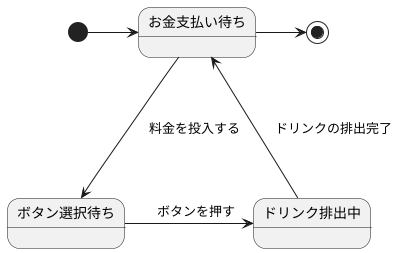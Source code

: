 @startuml 演習
[*] -right-> お金支払い待ち:　
お金支払い待ち ---> ボタン選択待ち:　料金を投入する
ボタン選択待ち -right-> ドリンク排出中:　ボタンを押す
ドリンク排出中--> お金支払い待ち:　ドリンクの排出完了
お金支払い待ち-right-> [*]:　
@enduml